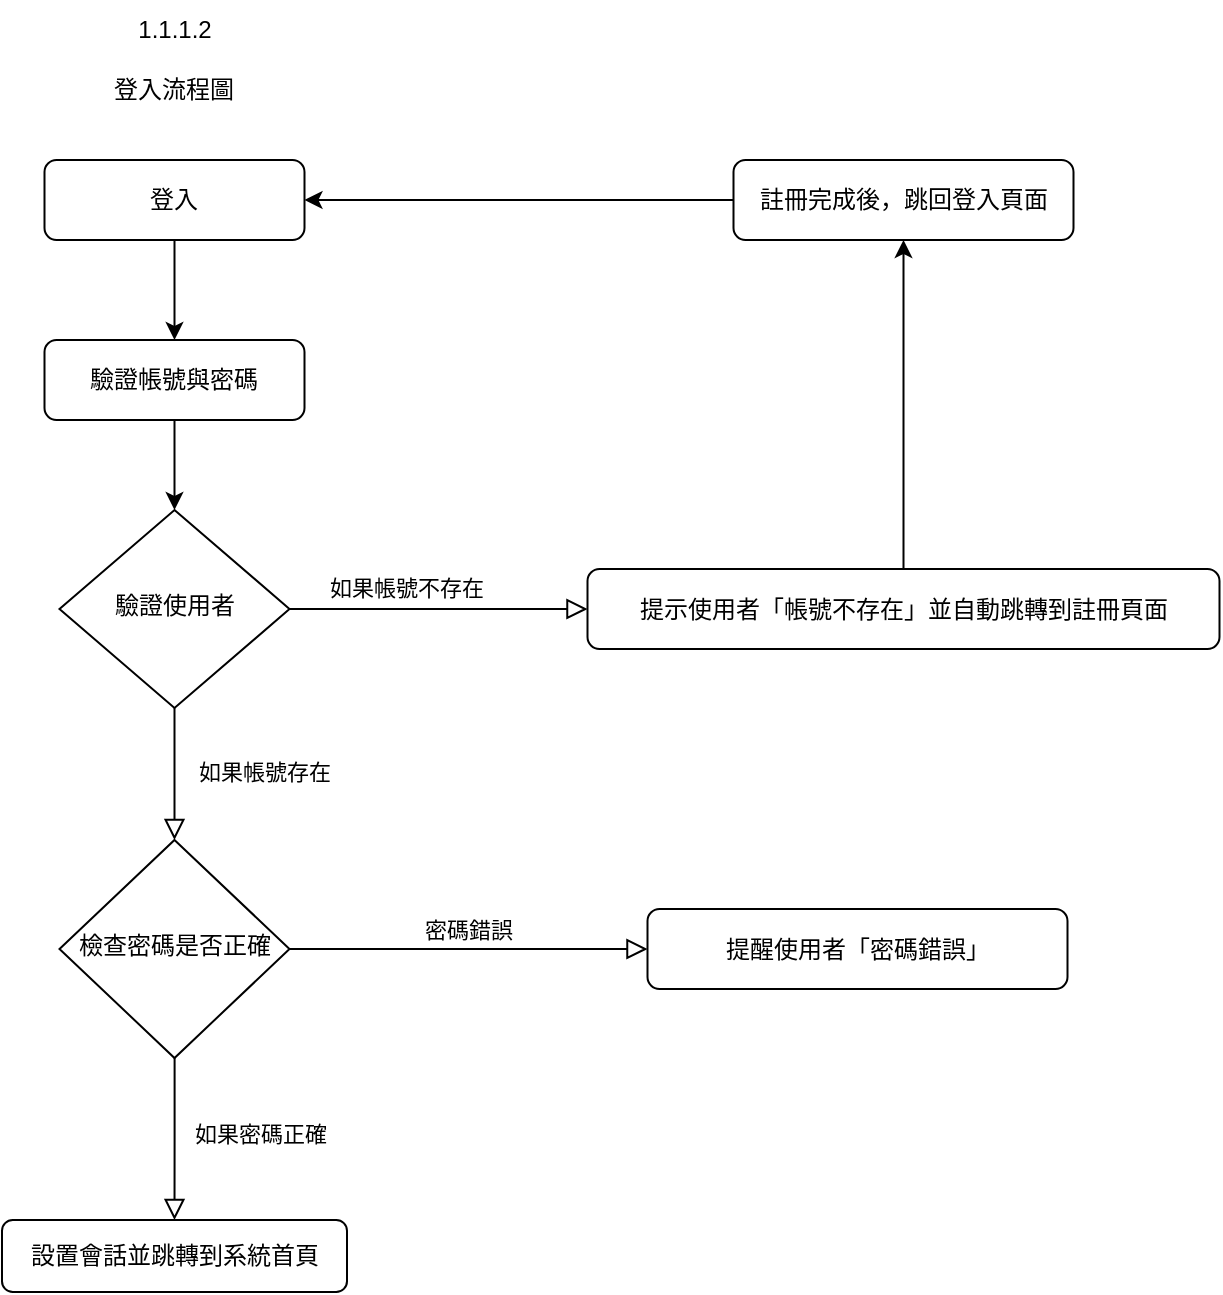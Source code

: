 <mxfile version="24.8.6">
  <diagram id="C5RBs43oDa-KdzZeNtuy" name="Page-1">
    <mxGraphModel dx="1434" dy="782" grid="1" gridSize="10" guides="1" tooltips="1" connect="1" arrows="1" fold="1" page="1" pageScale="1" pageWidth="827" pageHeight="1169" math="0" shadow="0">
      <root>
        <mxCell id="WIyWlLk6GJQsqaUBKTNV-0" />
        <mxCell id="WIyWlLk6GJQsqaUBKTNV-1" parent="WIyWlLk6GJQsqaUBKTNV-0" />
        <mxCell id="nLiXJdlD6BryKtPg3rHf-0" style="edgeStyle=orthogonalEdgeStyle;rounded=0;orthogonalLoop=1;jettySize=auto;html=1;exitX=0.5;exitY=1;exitDx=0;exitDy=0;" parent="WIyWlLk6GJQsqaUBKTNV-1" source="nLiXJdlD6BryKtPg3rHf-1" target="nLiXJdlD6BryKtPg3rHf-13" edge="1">
          <mxGeometry relative="1" as="geometry" />
        </mxCell>
        <mxCell id="nLiXJdlD6BryKtPg3rHf-1" value="登入" style="rounded=1;whiteSpace=wrap;html=1;fontSize=12;glass=0;strokeWidth=1;shadow=0;" parent="WIyWlLk6GJQsqaUBKTNV-1" vertex="1">
          <mxGeometry x="130.25" y="110" width="130" height="40" as="geometry" />
        </mxCell>
        <mxCell id="nLiXJdlD6BryKtPg3rHf-2" value="如果帳號存在" style="rounded=0;html=1;jettySize=auto;orthogonalLoop=1;fontSize=11;endArrow=block;endFill=0;endSize=8;strokeWidth=1;shadow=0;labelBackgroundColor=none;edgeStyle=orthogonalEdgeStyle;" parent="WIyWlLk6GJQsqaUBKTNV-1" source="nLiXJdlD6BryKtPg3rHf-4" target="nLiXJdlD6BryKtPg3rHf-9" edge="1">
          <mxGeometry x="-0.05" y="45" relative="1" as="geometry">
            <mxPoint as="offset" />
          </mxGeometry>
        </mxCell>
        <mxCell id="nLiXJdlD6BryKtPg3rHf-3" value="如果帳號不存在" style="edgeStyle=orthogonalEdgeStyle;rounded=0;html=1;jettySize=auto;orthogonalLoop=1;fontSize=11;endArrow=block;endFill=0;endSize=8;strokeWidth=1;shadow=0;labelBackgroundColor=none;" parent="WIyWlLk6GJQsqaUBKTNV-1" source="nLiXJdlD6BryKtPg3rHf-4" target="nLiXJdlD6BryKtPg3rHf-6" edge="1">
          <mxGeometry x="-0.223" y="11" relative="1" as="geometry">
            <mxPoint as="offset" />
          </mxGeometry>
        </mxCell>
        <mxCell id="nLiXJdlD6BryKtPg3rHf-4" value="驗證使用者" style="rhombus;whiteSpace=wrap;html=1;shadow=0;fontFamily=Helvetica;fontSize=12;align=center;strokeWidth=1;spacing=6;spacingTop=-4;" parent="WIyWlLk6GJQsqaUBKTNV-1" vertex="1">
          <mxGeometry x="137.75" y="285" width="115" height="99" as="geometry" />
        </mxCell>
        <mxCell id="nLiXJdlD6BryKtPg3rHf-5" value="" style="edgeStyle=orthogonalEdgeStyle;rounded=0;orthogonalLoop=1;jettySize=auto;html=1;" parent="WIyWlLk6GJQsqaUBKTNV-1" source="nLiXJdlD6BryKtPg3rHf-6" target="nLiXJdlD6BryKtPg3rHf-16" edge="1">
          <mxGeometry relative="1" as="geometry" />
        </mxCell>
        <mxCell id="nLiXJdlD6BryKtPg3rHf-6" value="提示使用者「帳號不存在」並自動跳轉到註冊頁面" style="rounded=1;whiteSpace=wrap;html=1;fontSize=12;glass=0;strokeWidth=1;shadow=0;" parent="WIyWlLk6GJQsqaUBKTNV-1" vertex="1">
          <mxGeometry x="401.75" y="314.5" width="316" height="40" as="geometry" />
        </mxCell>
        <mxCell id="nLiXJdlD6BryKtPg3rHf-7" value="如果密碼正確" style="rounded=0;html=1;jettySize=auto;orthogonalLoop=1;fontSize=11;endArrow=block;endFill=0;endSize=8;strokeWidth=1;shadow=0;labelBackgroundColor=none;edgeStyle=orthogonalEdgeStyle;" parent="WIyWlLk6GJQsqaUBKTNV-1" source="nLiXJdlD6BryKtPg3rHf-9" target="nLiXJdlD6BryKtPg3rHf-10" edge="1">
          <mxGeometry x="-0.046" y="43" relative="1" as="geometry">
            <mxPoint as="offset" />
          </mxGeometry>
        </mxCell>
        <mxCell id="nLiXJdlD6BryKtPg3rHf-8" value="密碼錯誤" style="edgeStyle=orthogonalEdgeStyle;rounded=0;html=1;jettySize=auto;orthogonalLoop=1;fontSize=11;endArrow=block;endFill=0;endSize=8;strokeWidth=1;shadow=0;labelBackgroundColor=none;" parent="WIyWlLk6GJQsqaUBKTNV-1" source="nLiXJdlD6BryKtPg3rHf-9" target="nLiXJdlD6BryKtPg3rHf-11" edge="1">
          <mxGeometry y="10" relative="1" as="geometry">
            <mxPoint as="offset" />
          </mxGeometry>
        </mxCell>
        <mxCell id="nLiXJdlD6BryKtPg3rHf-9" value="檢查密碼是否正確" style="rhombus;whiteSpace=wrap;html=1;shadow=0;fontFamily=Helvetica;fontSize=12;align=center;strokeWidth=1;spacing=6;spacingTop=-4;" parent="WIyWlLk6GJQsqaUBKTNV-1" vertex="1">
          <mxGeometry x="137.75" y="450" width="115" height="109" as="geometry" />
        </mxCell>
        <mxCell id="nLiXJdlD6BryKtPg3rHf-10" value="設置會話並跳轉到系統首頁" style="rounded=1;whiteSpace=wrap;html=1;fontSize=12;glass=0;strokeWidth=1;shadow=0;" parent="WIyWlLk6GJQsqaUBKTNV-1" vertex="1">
          <mxGeometry x="109" y="640" width="172.5" height="36" as="geometry" />
        </mxCell>
        <mxCell id="nLiXJdlD6BryKtPg3rHf-11" value="提醒使用者「密碼錯誤」" style="rounded=1;whiteSpace=wrap;html=1;fontSize=12;glass=0;strokeWidth=1;shadow=0;" parent="WIyWlLk6GJQsqaUBKTNV-1" vertex="1">
          <mxGeometry x="431.75" y="484.5" width="210" height="40" as="geometry" />
        </mxCell>
        <mxCell id="nLiXJdlD6BryKtPg3rHf-12" style="edgeStyle=orthogonalEdgeStyle;rounded=0;orthogonalLoop=1;jettySize=auto;html=1;entryX=0.5;entryY=0;entryDx=0;entryDy=0;" parent="WIyWlLk6GJQsqaUBKTNV-1" source="nLiXJdlD6BryKtPg3rHf-13" target="nLiXJdlD6BryKtPg3rHf-4" edge="1">
          <mxGeometry relative="1" as="geometry" />
        </mxCell>
        <mxCell id="nLiXJdlD6BryKtPg3rHf-13" value="驗證帳號與密碼" style="rounded=1;whiteSpace=wrap;html=1;fontSize=12;glass=0;strokeWidth=1;shadow=0;" parent="WIyWlLk6GJQsqaUBKTNV-1" vertex="1">
          <mxGeometry x="130.25" y="200" width="130" height="40" as="geometry" />
        </mxCell>
        <mxCell id="nLiXJdlD6BryKtPg3rHf-14" value="登入流程圖" style="text;html=1;align=center;verticalAlign=middle;whiteSpace=wrap;rounded=0;strokeColor=none;" parent="WIyWlLk6GJQsqaUBKTNV-1" vertex="1">
          <mxGeometry x="145.25" y="60" width="100" height="30" as="geometry" />
        </mxCell>
        <mxCell id="nLiXJdlD6BryKtPg3rHf-15" style="edgeStyle=orthogonalEdgeStyle;rounded=0;orthogonalLoop=1;jettySize=auto;html=1;exitX=0;exitY=0.5;exitDx=0;exitDy=0;entryX=1;entryY=0.5;entryDx=0;entryDy=0;" parent="WIyWlLk6GJQsqaUBKTNV-1" source="nLiXJdlD6BryKtPg3rHf-16" target="nLiXJdlD6BryKtPg3rHf-1" edge="1">
          <mxGeometry relative="1" as="geometry" />
        </mxCell>
        <mxCell id="nLiXJdlD6BryKtPg3rHf-16" value="註冊完成後，跳回登入頁面" style="rounded=1;whiteSpace=wrap;html=1;fontSize=12;glass=0;strokeWidth=1;shadow=0;" parent="WIyWlLk6GJQsqaUBKTNV-1" vertex="1">
          <mxGeometry x="474.75" y="110" width="170" height="40" as="geometry" />
        </mxCell>
        <mxCell id="hqCIcdHdKqObzn2pg9KG-0" value="1.1.1.2" style="text;html=1;align=center;verticalAlign=middle;resizable=0;points=[];autosize=1;strokeColor=none;fillColor=none;" vertex="1" parent="WIyWlLk6GJQsqaUBKTNV-1">
          <mxGeometry x="165.25" y="30" width="60" height="30" as="geometry" />
        </mxCell>
      </root>
    </mxGraphModel>
  </diagram>
</mxfile>
